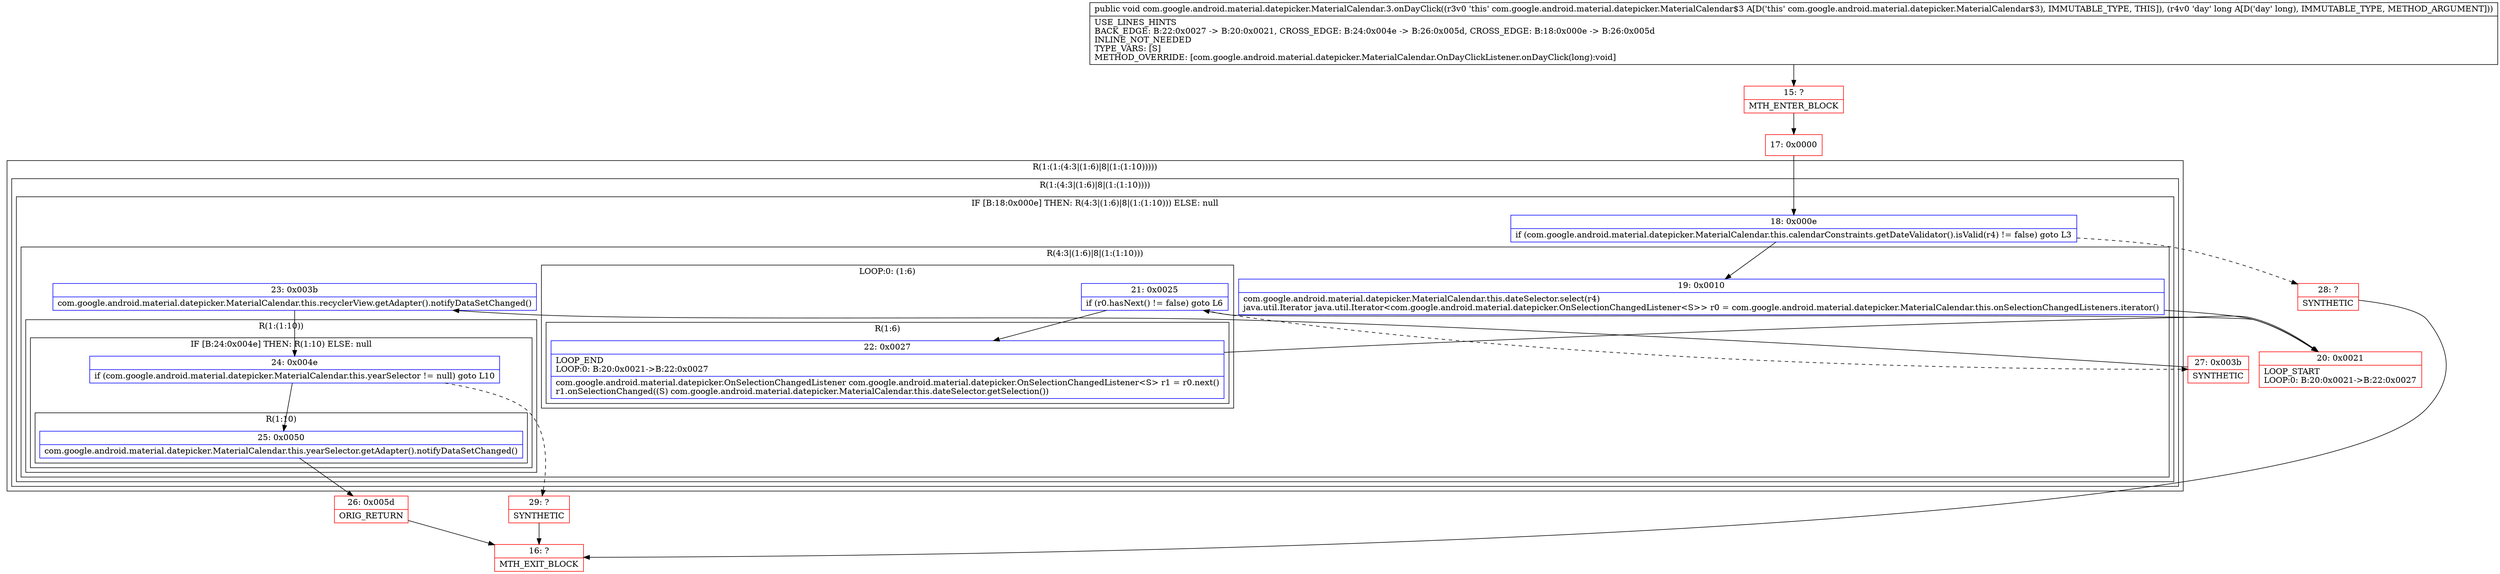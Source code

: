 digraph "CFG forcom.google.android.material.datepicker.MaterialCalendar.3.onDayClick(J)V" {
subgraph cluster_Region_636422436 {
label = "R(1:(1:(4:3|(1:6)|8|(1:(1:10)))))";
node [shape=record,color=blue];
subgraph cluster_Region_1782555812 {
label = "R(1:(4:3|(1:6)|8|(1:(1:10))))";
node [shape=record,color=blue];
subgraph cluster_IfRegion_1184955881 {
label = "IF [B:18:0x000e] THEN: R(4:3|(1:6)|8|(1:(1:10))) ELSE: null";
node [shape=record,color=blue];
Node_18 [shape=record,label="{18\:\ 0x000e|if (com.google.android.material.datepicker.MaterialCalendar.this.calendarConstraints.getDateValidator().isValid(r4) != false) goto L3\l}"];
subgraph cluster_Region_1312377153 {
label = "R(4:3|(1:6)|8|(1:(1:10)))";
node [shape=record,color=blue];
Node_19 [shape=record,label="{19\:\ 0x0010|com.google.android.material.datepicker.MaterialCalendar.this.dateSelector.select(r4)\ljava.util.Iterator java.util.Iterator\<com.google.android.material.datepicker.OnSelectionChangedListener\<S\>\> r0 = com.google.android.material.datepicker.MaterialCalendar.this.onSelectionChangedListeners.iterator()\l}"];
subgraph cluster_LoopRegion_570866301 {
label = "LOOP:0: (1:6)";
node [shape=record,color=blue];
Node_21 [shape=record,label="{21\:\ 0x0025|if (r0.hasNext() != false) goto L6\l}"];
subgraph cluster_Region_1638909271 {
label = "R(1:6)";
node [shape=record,color=blue];
Node_22 [shape=record,label="{22\:\ 0x0027|LOOP_END\lLOOP:0: B:20:0x0021\-\>B:22:0x0027\l|com.google.android.material.datepicker.OnSelectionChangedListener com.google.android.material.datepicker.OnSelectionChangedListener\<S\> r1 = r0.next()\lr1.onSelectionChanged((S) com.google.android.material.datepicker.MaterialCalendar.this.dateSelector.getSelection())\l}"];
}
}
Node_23 [shape=record,label="{23\:\ 0x003b|com.google.android.material.datepicker.MaterialCalendar.this.recyclerView.getAdapter().notifyDataSetChanged()\l}"];
subgraph cluster_Region_1504738393 {
label = "R(1:(1:10))";
node [shape=record,color=blue];
subgraph cluster_IfRegion_80476258 {
label = "IF [B:24:0x004e] THEN: R(1:10) ELSE: null";
node [shape=record,color=blue];
Node_24 [shape=record,label="{24\:\ 0x004e|if (com.google.android.material.datepicker.MaterialCalendar.this.yearSelector != null) goto L10\l}"];
subgraph cluster_Region_331773659 {
label = "R(1:10)";
node [shape=record,color=blue];
Node_25 [shape=record,label="{25\:\ 0x0050|com.google.android.material.datepicker.MaterialCalendar.this.yearSelector.getAdapter().notifyDataSetChanged()\l}"];
}
}
}
}
}
}
}
Node_15 [shape=record,color=red,label="{15\:\ ?|MTH_ENTER_BLOCK\l}"];
Node_17 [shape=record,color=red,label="{17\:\ 0x0000}"];
Node_20 [shape=record,color=red,label="{20\:\ 0x0021|LOOP_START\lLOOP:0: B:20:0x0021\-\>B:22:0x0027\l}"];
Node_27 [shape=record,color=red,label="{27\:\ 0x003b|SYNTHETIC\l}"];
Node_26 [shape=record,color=red,label="{26\:\ 0x005d|ORIG_RETURN\l}"];
Node_16 [shape=record,color=red,label="{16\:\ ?|MTH_EXIT_BLOCK\l}"];
Node_29 [shape=record,color=red,label="{29\:\ ?|SYNTHETIC\l}"];
Node_28 [shape=record,color=red,label="{28\:\ ?|SYNTHETIC\l}"];
MethodNode[shape=record,label="{public void com.google.android.material.datepicker.MaterialCalendar.3.onDayClick((r3v0 'this' com.google.android.material.datepicker.MaterialCalendar$3 A[D('this' com.google.android.material.datepicker.MaterialCalendar$3), IMMUTABLE_TYPE, THIS]), (r4v0 'day' long A[D('day' long), IMMUTABLE_TYPE, METHOD_ARGUMENT]))  | USE_LINES_HINTS\lBACK_EDGE: B:22:0x0027 \-\> B:20:0x0021, CROSS_EDGE: B:24:0x004e \-\> B:26:0x005d, CROSS_EDGE: B:18:0x000e \-\> B:26:0x005d\lINLINE_NOT_NEEDED\lTYPE_VARS: [S]\lMETHOD_OVERRIDE: [com.google.android.material.datepicker.MaterialCalendar.OnDayClickListener.onDayClick(long):void]\l}"];
MethodNode -> Node_15;Node_18 -> Node_19;
Node_18 -> Node_28[style=dashed];
Node_19 -> Node_20;
Node_21 -> Node_22;
Node_21 -> Node_27[style=dashed];
Node_22 -> Node_20;
Node_23 -> Node_24;
Node_24 -> Node_25;
Node_24 -> Node_29[style=dashed];
Node_25 -> Node_26;
Node_15 -> Node_17;
Node_17 -> Node_18;
Node_20 -> Node_21;
Node_27 -> Node_23;
Node_26 -> Node_16;
Node_29 -> Node_16;
Node_28 -> Node_16;
}

